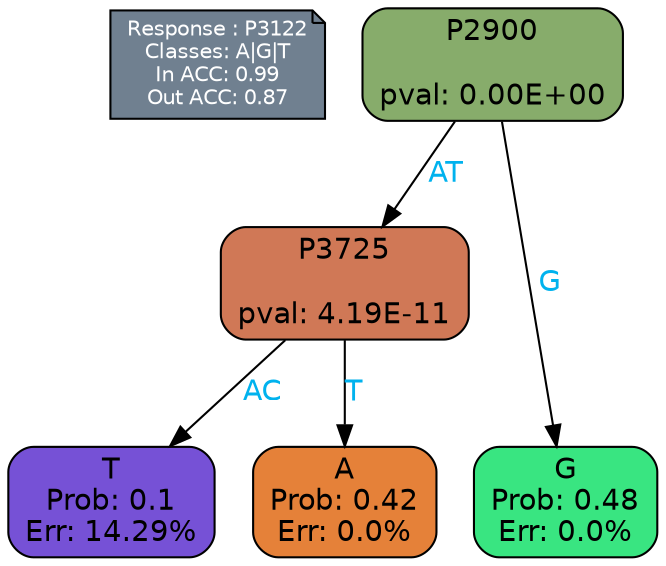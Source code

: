digraph Tree {
node [shape=box, style="filled, rounded", color="black", fontname=helvetica] ;
graph [ranksep=equally, splines=polylines, bgcolor=transparent, dpi=600] ;
edge [fontname=helvetica] ;
LEGEND [label="Response : P3122
Classes: A|G|T
In ACC: 0.99
Out ACC: 0.87
",shape=note,align=left,style=filled,fillcolor="slategray",fontcolor="white",fontsize=10];1 [label="P2900

pval: 0.00E+00", fillcolor="#87ac6b"] ;
2 [label="P3725

pval: 4.19E-11", fillcolor="#d07856"] ;
3 [label="T
Prob: 0.1
Err: 14.29%", fillcolor="#7651d6"] ;
4 [label="A
Prob: 0.42
Err: 0.0%", fillcolor="#e58139"] ;
5 [label="G
Prob: 0.48
Err: 0.0%", fillcolor="#39e581"] ;
1 -> 2 [label="AT",fontcolor=deepskyblue2] ;
1 -> 5 [label="G",fontcolor=deepskyblue2] ;
2 -> 3 [label="AC",fontcolor=deepskyblue2] ;
2 -> 4 [label="T",fontcolor=deepskyblue2] ;
{rank = same; 3;4;5;}{rank = same; LEGEND;1;}}